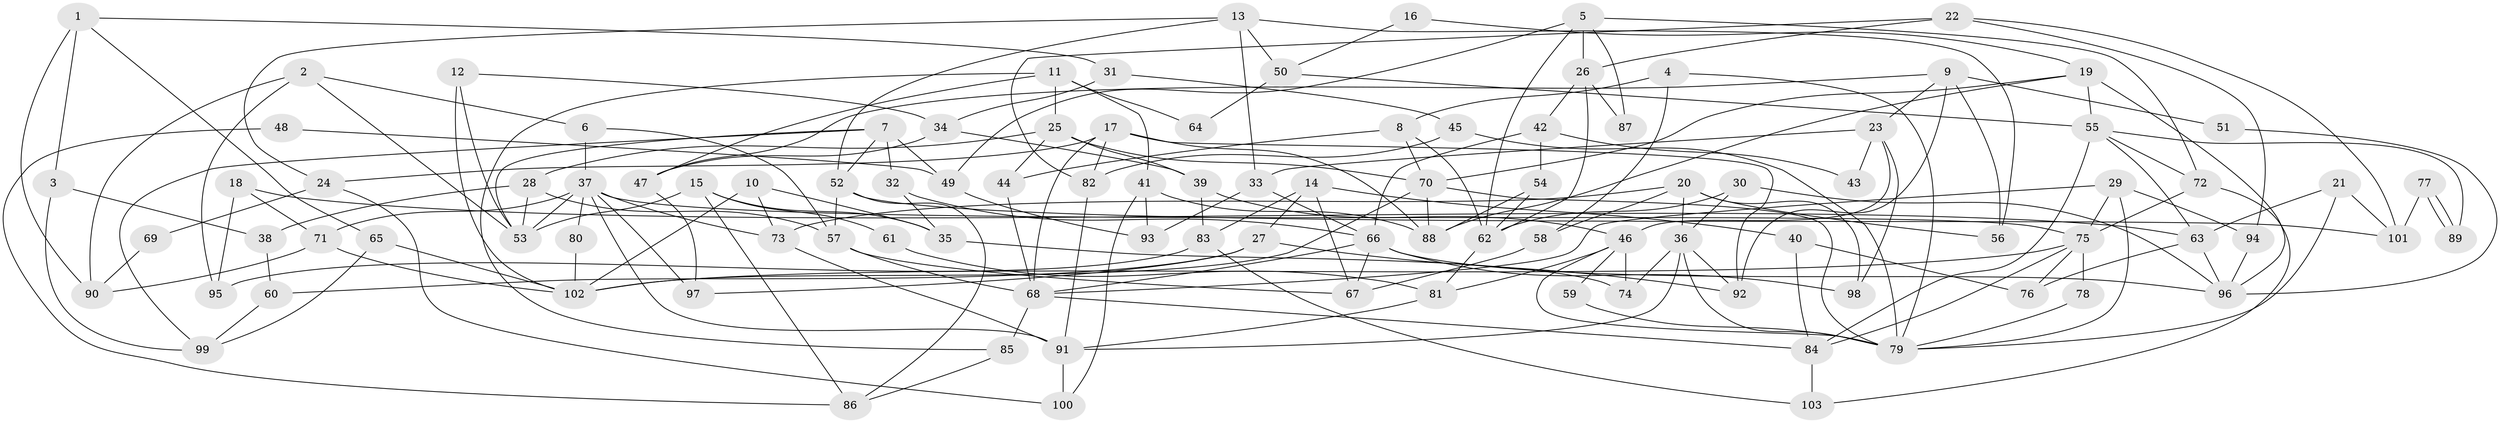 // Generated by graph-tools (version 1.1) at 2025/15/03/09/25 04:15:11]
// undirected, 103 vertices, 206 edges
graph export_dot {
graph [start="1"]
  node [color=gray90,style=filled];
  1;
  2;
  3;
  4;
  5;
  6;
  7;
  8;
  9;
  10;
  11;
  12;
  13;
  14;
  15;
  16;
  17;
  18;
  19;
  20;
  21;
  22;
  23;
  24;
  25;
  26;
  27;
  28;
  29;
  30;
  31;
  32;
  33;
  34;
  35;
  36;
  37;
  38;
  39;
  40;
  41;
  42;
  43;
  44;
  45;
  46;
  47;
  48;
  49;
  50;
  51;
  52;
  53;
  54;
  55;
  56;
  57;
  58;
  59;
  60;
  61;
  62;
  63;
  64;
  65;
  66;
  67;
  68;
  69;
  70;
  71;
  72;
  73;
  74;
  75;
  76;
  77;
  78;
  79;
  80;
  81;
  82;
  83;
  84;
  85;
  86;
  87;
  88;
  89;
  90;
  91;
  92;
  93;
  94;
  95;
  96;
  97;
  98;
  99;
  100;
  101;
  102;
  103;
  1 -- 90;
  1 -- 65;
  1 -- 3;
  1 -- 31;
  2 -- 95;
  2 -- 6;
  2 -- 53;
  2 -- 90;
  3 -- 99;
  3 -- 38;
  4 -- 79;
  4 -- 8;
  4 -- 58;
  5 -- 62;
  5 -- 49;
  5 -- 26;
  5 -- 72;
  5 -- 87;
  6 -- 57;
  6 -- 37;
  7 -- 53;
  7 -- 52;
  7 -- 32;
  7 -- 49;
  7 -- 99;
  8 -- 70;
  8 -- 62;
  8 -- 44;
  9 -- 23;
  9 -- 92;
  9 -- 47;
  9 -- 51;
  9 -- 56;
  10 -- 73;
  10 -- 102;
  10 -- 35;
  11 -- 25;
  11 -- 85;
  11 -- 41;
  11 -- 47;
  11 -- 64;
  12 -- 34;
  12 -- 53;
  12 -- 102;
  13 -- 56;
  13 -- 33;
  13 -- 24;
  13 -- 50;
  13 -- 52;
  14 -- 27;
  14 -- 67;
  14 -- 40;
  14 -- 83;
  15 -- 35;
  15 -- 53;
  15 -- 61;
  15 -- 86;
  16 -- 50;
  16 -- 19;
  17 -- 24;
  17 -- 68;
  17 -- 82;
  17 -- 88;
  17 -- 92;
  18 -- 63;
  18 -- 71;
  18 -- 95;
  19 -- 70;
  19 -- 96;
  19 -- 55;
  19 -- 88;
  20 -- 73;
  20 -- 58;
  20 -- 36;
  20 -- 56;
  20 -- 98;
  21 -- 63;
  21 -- 79;
  21 -- 101;
  22 -- 82;
  22 -- 94;
  22 -- 26;
  22 -- 101;
  23 -- 46;
  23 -- 98;
  23 -- 33;
  23 -- 43;
  24 -- 100;
  24 -- 69;
  25 -- 39;
  25 -- 70;
  25 -- 28;
  25 -- 44;
  26 -- 42;
  26 -- 62;
  26 -- 87;
  27 -- 97;
  27 -- 92;
  27 -- 60;
  28 -- 57;
  28 -- 38;
  28 -- 53;
  29 -- 79;
  29 -- 68;
  29 -- 75;
  29 -- 94;
  30 -- 36;
  30 -- 96;
  30 -- 62;
  31 -- 45;
  31 -- 34;
  32 -- 66;
  32 -- 35;
  33 -- 66;
  33 -- 93;
  34 -- 47;
  34 -- 39;
  35 -- 74;
  36 -- 74;
  36 -- 79;
  36 -- 91;
  36 -- 92;
  37 -- 53;
  37 -- 91;
  37 -- 71;
  37 -- 73;
  37 -- 75;
  37 -- 80;
  37 -- 97;
  38 -- 60;
  39 -- 83;
  39 -- 46;
  40 -- 84;
  40 -- 76;
  41 -- 88;
  41 -- 93;
  41 -- 100;
  42 -- 54;
  42 -- 43;
  42 -- 66;
  44 -- 68;
  45 -- 79;
  45 -- 82;
  46 -- 79;
  46 -- 59;
  46 -- 74;
  46 -- 81;
  47 -- 97;
  48 -- 86;
  48 -- 49;
  49 -- 93;
  50 -- 55;
  50 -- 64;
  51 -- 96;
  52 -- 101;
  52 -- 57;
  52 -- 86;
  54 -- 88;
  54 -- 62;
  55 -- 72;
  55 -- 63;
  55 -- 84;
  55 -- 89;
  57 -- 68;
  57 -- 67;
  58 -- 67;
  59 -- 79;
  60 -- 99;
  61 -- 81;
  62 -- 81;
  63 -- 76;
  63 -- 96;
  65 -- 99;
  65 -- 102;
  66 -- 68;
  66 -- 67;
  66 -- 96;
  66 -- 98;
  68 -- 84;
  68 -- 85;
  69 -- 90;
  70 -- 88;
  70 -- 102;
  70 -- 79;
  71 -- 102;
  71 -- 90;
  72 -- 75;
  72 -- 103;
  73 -- 91;
  75 -- 76;
  75 -- 78;
  75 -- 84;
  75 -- 102;
  77 -- 101;
  77 -- 89;
  77 -- 89;
  78 -- 79;
  80 -- 102;
  81 -- 91;
  82 -- 91;
  83 -- 103;
  83 -- 95;
  84 -- 103;
  85 -- 86;
  91 -- 100;
  94 -- 96;
}
